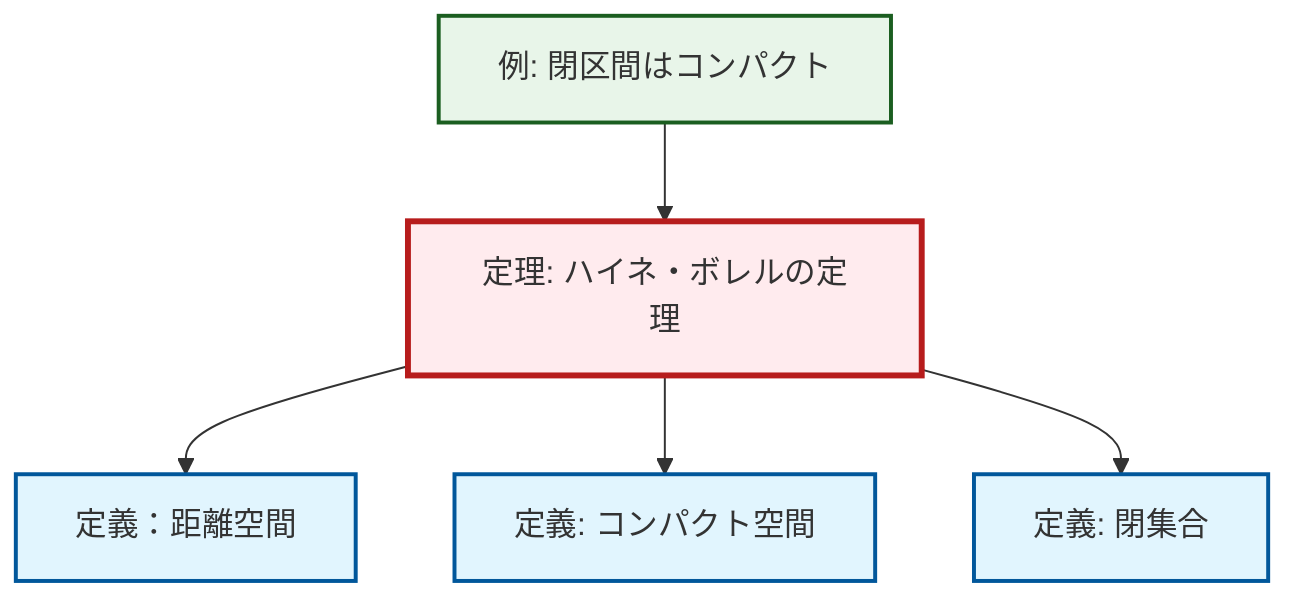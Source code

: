 graph TD
    classDef definition fill:#e1f5fe,stroke:#01579b,stroke-width:2px
    classDef theorem fill:#f3e5f5,stroke:#4a148c,stroke-width:2px
    classDef axiom fill:#fff3e0,stroke:#e65100,stroke-width:2px
    classDef example fill:#e8f5e9,stroke:#1b5e20,stroke-width:2px
    classDef current fill:#ffebee,stroke:#b71c1c,stroke-width:3px
    def-compact["定義: コンパクト空間"]:::definition
    def-metric-space["定義：距離空間"]:::definition
    thm-heine-borel["定理: ハイネ・ボレルの定理"]:::theorem
    ex-closed-interval-compact["例: 閉区間はコンパクト"]:::example
    def-closed-set["定義: 閉集合"]:::definition
    thm-heine-borel --> def-metric-space
    ex-closed-interval-compact --> thm-heine-borel
    thm-heine-borel --> def-compact
    thm-heine-borel --> def-closed-set
    class thm-heine-borel current